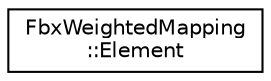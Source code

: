 digraph "クラス階層図"
{
  edge [fontname="Helvetica",fontsize="10",labelfontname="Helvetica",labelfontsize="10"];
  node [fontname="Helvetica",fontsize="10",shape=record];
  rankdir="LR";
  Node0 [label="FbxWeightedMapping\l::Element",height=0.2,width=0.4,color="black", fillcolor="white", style="filled",URL="$struct_fbx_weighted_mapping_1_1_element.html"];
}
